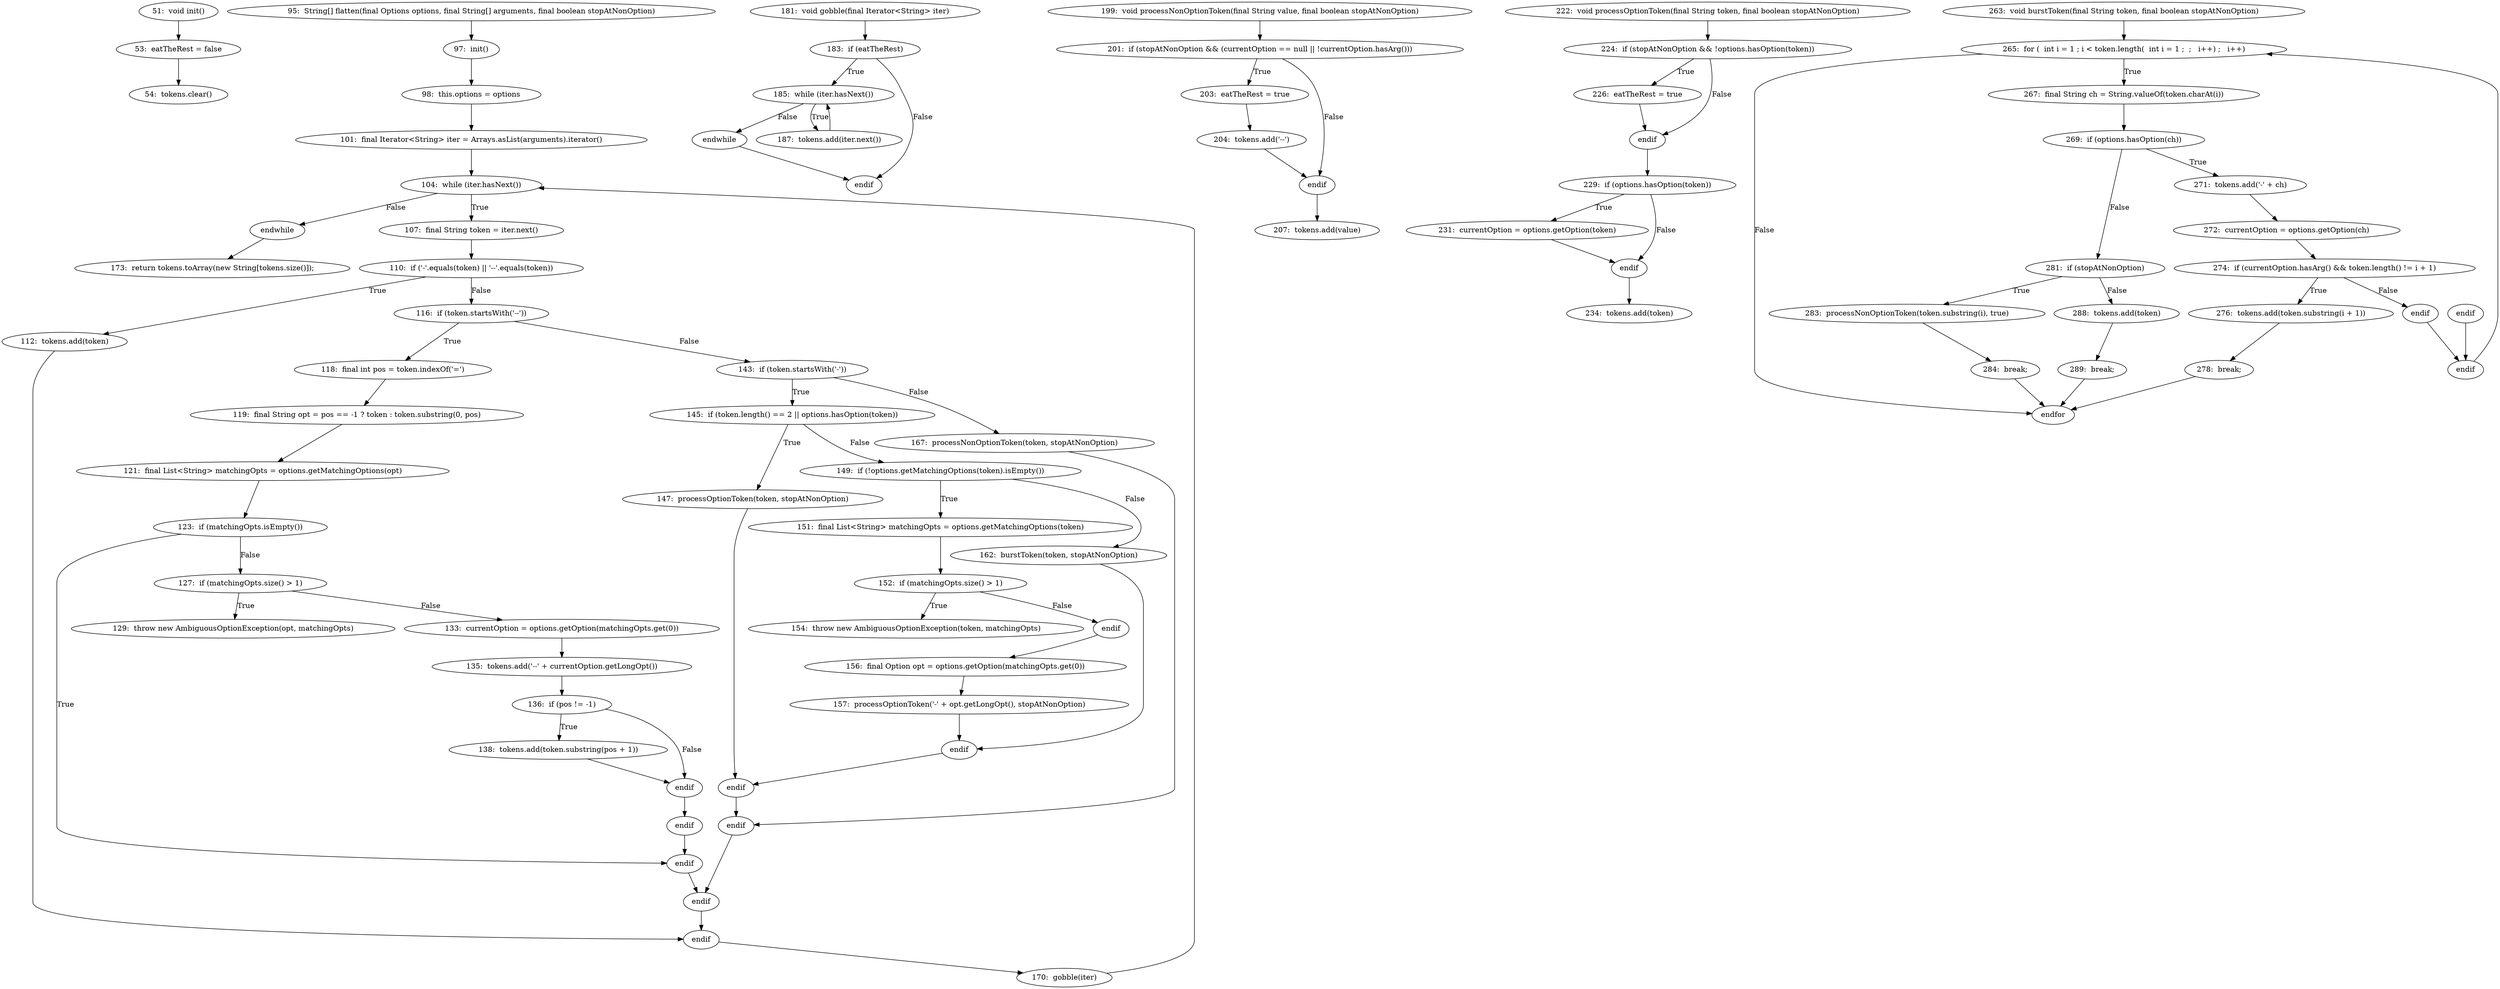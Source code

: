 digraph PosixParser_CFG {
  // graph-vertices
  v1  [label="51:  void init()"];
  v2  [label="53:  eatTheRest = false"];
  v3  [label="54:  tokens.clear()"];
  v4  [label="95:  String[] flatten(final Options options, final String[] arguments, final boolean stopAtNonOption)"];
  v5  [label="97:  init()"];
  v6  [label="98:  this.options = options"];
  v7  [label="101:  final Iterator<String> iter = Arrays.asList(arguments).iterator()"];
  v8  [label="104:  while (iter.hasNext())"];
  v9  [label="endwhile"];
  v10  [label="107:  final String token = iter.next()"];
  v11  [label="110:  if ('-'.equals(token) || '--'.equals(token))"];
  v12  [label="112:  tokens.add(token)"];
  v13  [label="endif"];
  v14  [label="116:  if (token.startsWith('--'))"];
  v15  [label="118:  final int pos = token.indexOf('=')"];
  v16  [label="119:  final String opt = pos == -1 ? token : token.substring(0, pos)"];
  v17  [label="121:  final List<String> matchingOpts = options.getMatchingOptions(opt)"];
  v18  [label="123:  if (matchingOpts.isEmpty())"];
  v19  [label="endif"];
  v20  [label="127:  if (matchingOpts.size() > 1)"];
  v21  [label="129:  throw new AmbiguousOptionException(opt, matchingOpts)"];
  v22  [label="endif"];
  v23  [label="133:  currentOption = options.getOption(matchingOpts.get(0))"];
  v24  [label="135:  tokens.add('--' + currentOption.getLongOpt())"];
  v25  [label="136:  if (pos != -1)"];
  v26  [label="138:  tokens.add(token.substring(pos + 1))"];
  v27  [label="endif"];
  v28  [label="endif"];
  v29  [label="143:  if (token.startsWith('-'))"];
  v30  [label="145:  if (token.length() == 2 || options.hasOption(token))"];
  v31  [label="147:  processOptionToken(token, stopAtNonOption)"];
  v32  [label="endif"];
  v33  [label="149:  if (!options.getMatchingOptions(token).isEmpty())"];
  v34  [label="151:  final List<String> matchingOpts = options.getMatchingOptions(token)"];
  v35  [label="152:  if (matchingOpts.size() > 1)"];
  v36  [label="154:  throw new AmbiguousOptionException(token, matchingOpts)"];
  v37  [label="endif"];
  v38  [label="156:  final Option opt = options.getOption(matchingOpts.get(0))"];
  v39  [label="157:  processOptionToken('-' + opt.getLongOpt(), stopAtNonOption)"];
  v40  [label="endif"];
  v41  [label="162:  burstToken(token, stopAtNonOption)"];
  v42  [label="endif"];
  v43  [label="167:  processNonOptionToken(token, stopAtNonOption)"];
  v44  [label="170:  gobble(iter)"];
  v45  [label="173:  return tokens.toArray(new String[tokens.size()]);"];
  v46  [label="181:  void gobble(final Iterator<String> iter)"];
  v47  [label="183:  if (eatTheRest)"];
  v48  [label="185:  while (iter.hasNext())"];
  v49  [label="endwhile"];
  v50  [label="187:  tokens.add(iter.next())"];
  v51  [label="endif"];
  v52  [label="199:  void processNonOptionToken(final String value, final boolean stopAtNonOption)"];
  v53  [label="201:  if (stopAtNonOption && (currentOption == null || !currentOption.hasArg()))"];
  v54  [label="203:  eatTheRest = true"];
  v55  [label="204:  tokens.add('--')"];
  v56  [label="endif"];
  v57  [label="207:  tokens.add(value)"];
  v58  [label="222:  void processOptionToken(final String token, final boolean stopAtNonOption)"];
  v59  [label="224:  if (stopAtNonOption && !options.hasOption(token))"];
  v60  [label="226:  eatTheRest = true"];
  v61  [label="endif"];
  v62  [label="229:  if (options.hasOption(token))"];
  v63  [label="231:  currentOption = options.getOption(token)"];
  v64  [label="endif"];
  v65  [label="234:  tokens.add(token)"];
  v66  [label="263:  void burstToken(final String token, final boolean stopAtNonOption)"];
  v67  [label="265:  for (  int i = 1 ; i < token.length(  int i = 1 ;  ;   i++) ;   i++)"];
  v70  [label="endfor"];
  v71  [label="267:  final String ch = String.valueOf(token.charAt(i))"];
  v72  [label="269:  if (options.hasOption(ch))"];
  v73  [label="271:  tokens.add('-' + ch)"];
  v74  [label="272:  currentOption = options.getOption(ch)"];
  v75  [label="274:  if (currentOption.hasArg() && token.length() != i + 1)"];
  v76  [label="276:  tokens.add(token.substring(i + 1))"];
  v77  [label="278:  break;"];
  v78  [label="endif"];
  v79  [label="endif"];
  v80  [label="281:  if (stopAtNonOption)"];
  v81  [label="283:  processNonOptionToken(token.substring(i), true)"];
  v82  [label="284:  break;"];
  v83  [label="endif"];
  v84  [label="288:  tokens.add(token)"];
  v85  [label="289:  break;"];
  // graph-edges
  v1 -> v2;
  v2 -> v3;
  v4 -> v5;
  v5 -> v6;
  v6 -> v7;
  v7 -> v8;
  v8 -> v9  [label="False"];
  v8 -> v10  [label="True"];
  v10 -> v11;
  v11 -> v12  [label="True"];
  v12 -> v13;
  v11 -> v14  [label="False"];
  v14 -> v15  [label="True"];
  v15 -> v16;
  v16 -> v17;
  v17 -> v18;
  v18 -> v19  [label="True"];
  v18 -> v20  [label="False"];
  v20 -> v21  [label="True"];
  v20 -> v23  [label="False"];
  v23 -> v24;
  v24 -> v25;
  v25 -> v26  [label="True"];
  v26 -> v27;
  v25 -> v27  [label="False"];
  v27 -> v22;
  v22 -> v19;
  v19 -> v28;
  v14 -> v29  [label="False"];
  v29 -> v30  [label="True"];
  v30 -> v31  [label="True"];
  v31 -> v32;
  v30 -> v33  [label="False"];
  v33 -> v34  [label="True"];
  v34 -> v35;
  v35 -> v36  [label="True"];
  v35 -> v37  [label="False"];
  v37 -> v38;
  v38 -> v39;
  v39 -> v40;
  v33 -> v41  [label="False"];
  v41 -> v40;
  v40 -> v32;
  v32 -> v42;
  v29 -> v43  [label="False"];
  v43 -> v42;
  v42 -> v28;
  v28 -> v13;
  v13 -> v44;
  v44 -> v8;
  v9 -> v45;
  v46 -> v47;
  v47 -> v48  [label="True"];
  v48 -> v49  [label="False"];
  v48 -> v50  [label="True"];
  v50 -> v48;
  v49 -> v51;
  v47 -> v51  [label="False"];
  v52 -> v53;
  v53 -> v54  [label="True"];
  v54 -> v55;
  v55 -> v56;
  v53 -> v56  [label="False"];
  v56 -> v57;
  v58 -> v59;
  v59 -> v60  [label="True"];
  v60 -> v61;
  v59 -> v61  [label="False"];
  v61 -> v62;
  v62 -> v63  [label="True"];
  v63 -> v64;
  v62 -> v64  [label="False"];
  v64 -> v65;
  v66 -> v67;
  v67 -> v70  [label="False"];
  v67 -> v71  [label="True"];
  v71 -> v72;
  v72 -> v73  [label="True"];
  v73 -> v74;
  v74 -> v75;
  v75 -> v76  [label="True"];
  v76 -> v77;
  v77 -> v70;
  v75 -> v78  [label="False"];
  v78 -> v79;
  v72 -> v80  [label="False"];
  v80 -> v81  [label="True"];
  v81 -> v82;
  v82 -> v70;
  v80 -> v84  [label="False"];
  v84 -> v85;
  v85 -> v70;
  v83 -> v79;
  v79 -> v67;
  // end-of-graph
}
